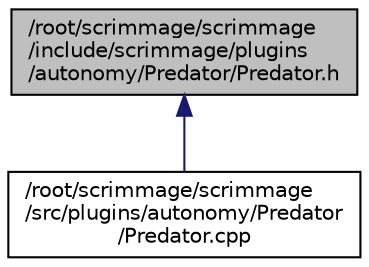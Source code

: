 digraph "/root/scrimmage/scrimmage/include/scrimmage/plugins/autonomy/Predator/Predator.h"
{
 // LATEX_PDF_SIZE
  edge [fontname="Helvetica",fontsize="10",labelfontname="Helvetica",labelfontsize="10"];
  node [fontname="Helvetica",fontsize="10",shape=record];
  Node1 [label="/root/scrimmage/scrimmage\l/include/scrimmage/plugins\l/autonomy/Predator/Predator.h",height=0.2,width=0.4,color="black", fillcolor="grey75", style="filled", fontcolor="black",tooltip="Brief file description."];
  Node1 -> Node2 [dir="back",color="midnightblue",fontsize="10",style="solid",fontname="Helvetica"];
  Node2 [label="/root/scrimmage/scrimmage\l/src/plugins/autonomy/Predator\l/Predator.cpp",height=0.2,width=0.4,color="black", fillcolor="white", style="filled",URL="$Predator_8cpp.html",tooltip="Brief file description."];
}
